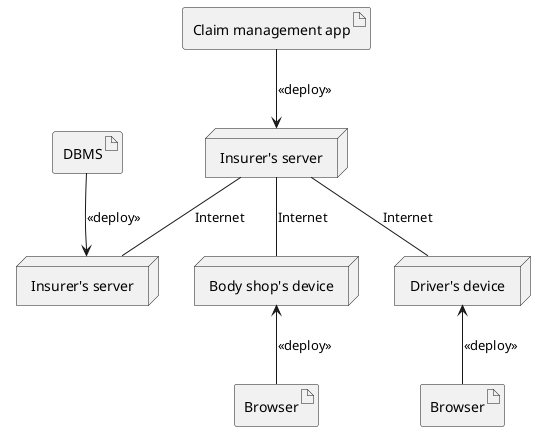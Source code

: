 @startuml

node "Insurer's server" as Server1
node "Insurer's server" as Server2
node "Body shop's device" as BSDevice
node "Driver's device" as DDevice

artifact "Claim management app" as ClaimManagementApp
artifact DBMS
artifact Browser as Browser1
artifact Browser as Browser2

Server1 -- Server2 : Internet
Server1 -- BSDevice : Internet
Server1 -- DDevice : Internet

ClaimManagementApp --> Server1 : <<deploy>>
DBMS --> Server2 : <<deploy>>
BSDevice <-- Browser1 : <<deploy>>
DDevice <-- Browser2 : <<deploy>>

@enduml

